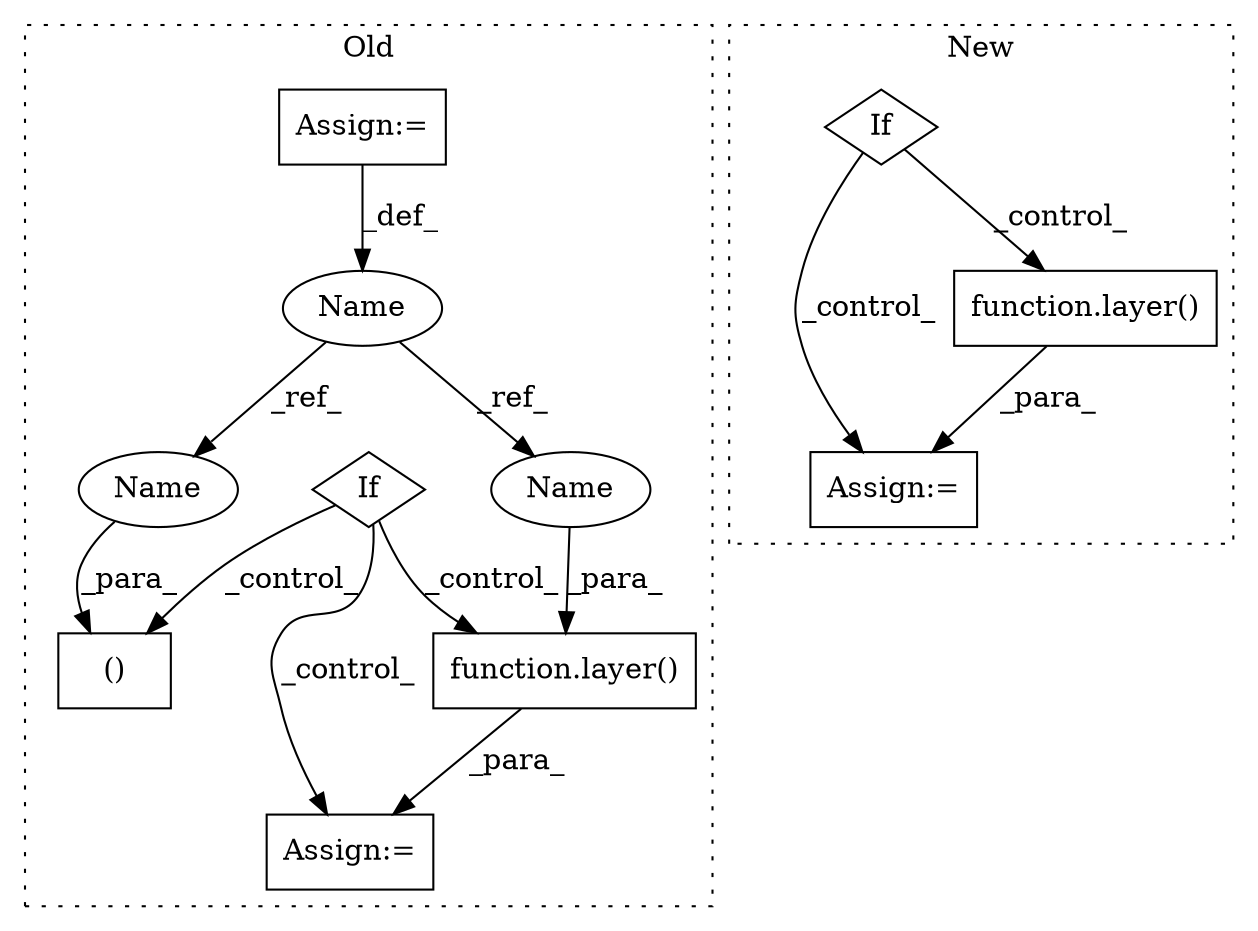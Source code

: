 digraph G {
subgraph cluster0 {
1 [label="If" a="96" s="9947,9987" l="3,18" shape="diamond"];
5 [label="Assign:=" a="68" s="10089" l="3" shape="box"];
6 [label="()" a="54" s="10027" l="13" shape="box"];
7 [label="function.layer()" a="75" s="10092,10099" l="6,1" shape="box"];
8 [label="Name" a="87" s="9840" l="1" shape="ellipse"];
9 [label="Assign:=" a="68" s="9841" l="3" shape="box"];
10 [label="Name" a="87" s="10026" l="1" shape="ellipse"];
11 [label="Name" a="87" s="10098" l="1" shape="ellipse"];
label = "Old";
style="dotted";
}
subgraph cluster1 {
2 [label="function.layer()" a="75" s="8630,8650" l="6,1" shape="box"];
3 [label="Assign:=" a="68" s="8627" l="3" shape="box"];
4 [label="If" a="96" s="8518,8543" l="3,18" shape="diamond"];
label = "New";
style="dotted";
}
1 -> 5 [label="_control_"];
1 -> 6 [label="_control_"];
1 -> 7 [label="_control_"];
2 -> 3 [label="_para_"];
4 -> 3 [label="_control_"];
4 -> 2 [label="_control_"];
7 -> 5 [label="_para_"];
8 -> 11 [label="_ref_"];
8 -> 10 [label="_ref_"];
9 -> 8 [label="_def_"];
10 -> 6 [label="_para_"];
11 -> 7 [label="_para_"];
}